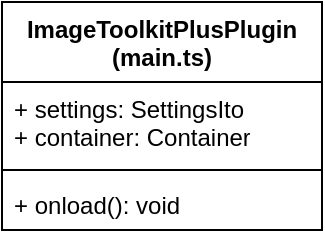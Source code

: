 <mxfile version="21.2.1" type="device">
  <diagram name="code architecture" id="OMPBly3PlGCPpyZRR5Ur">
    <mxGraphModel dx="989" dy="580" grid="1" gridSize="10" guides="1" tooltips="1" connect="1" arrows="1" fold="1" page="1" pageScale="1" pageWidth="827" pageHeight="1169" math="0" shadow="0">
      <root>
        <mxCell id="0" />
        <mxCell id="1" parent="0" />
        <mxCell id="z3TR2QdXJCRY6YS32lWy-2" value="ImageToolkitPlusPlugin (main.ts)" style="swimlane;fontStyle=1;align=center;verticalAlign=top;childLayout=stackLayout;horizontal=1;startSize=40;horizontalStack=0;resizeParent=1;resizeParentMax=0;resizeLast=0;collapsible=1;marginBottom=0;whiteSpace=wrap;html=1;" parent="1" vertex="1">
          <mxGeometry x="240" y="80" width="160" height="114" as="geometry">
            <mxRectangle x="240" y="80" width="200" height="40" as="alternateBounds" />
          </mxGeometry>
        </mxCell>
        <mxCell id="z3TR2QdXJCRY6YS32lWy-3" value="+&amp;nbsp;settings: SettingsIto&lt;br&gt;+ container: Container" style="text;strokeColor=none;fillColor=none;align=left;verticalAlign=top;spacingLeft=4;spacingRight=4;overflow=hidden;rotatable=0;points=[[0,0.5],[1,0.5]];portConstraint=eastwest;whiteSpace=wrap;html=1;" parent="z3TR2QdXJCRY6YS32lWy-2" vertex="1">
          <mxGeometry y="40" width="160" height="40" as="geometry" />
        </mxCell>
        <mxCell id="z3TR2QdXJCRY6YS32lWy-4" value="" style="line;strokeWidth=1;fillColor=none;align=left;verticalAlign=middle;spacingTop=-1;spacingLeft=3;spacingRight=3;rotatable=0;labelPosition=right;points=[];portConstraint=eastwest;strokeColor=inherit;" parent="z3TR2QdXJCRY6YS32lWy-2" vertex="1">
          <mxGeometry y="80" width="160" height="8" as="geometry" />
        </mxCell>
        <mxCell id="z3TR2QdXJCRY6YS32lWy-5" value="+ onload(): void" style="text;strokeColor=none;fillColor=none;align=left;verticalAlign=top;spacingLeft=4;spacingRight=4;overflow=hidden;rotatable=0;points=[[0,0.5],[1,0.5]];portConstraint=eastwest;whiteSpace=wrap;html=1;" parent="z3TR2QdXJCRY6YS32lWy-2" vertex="1">
          <mxGeometry y="88" width="160" height="26" as="geometry" />
        </mxCell>
      </root>
    </mxGraphModel>
  </diagram>
</mxfile>
